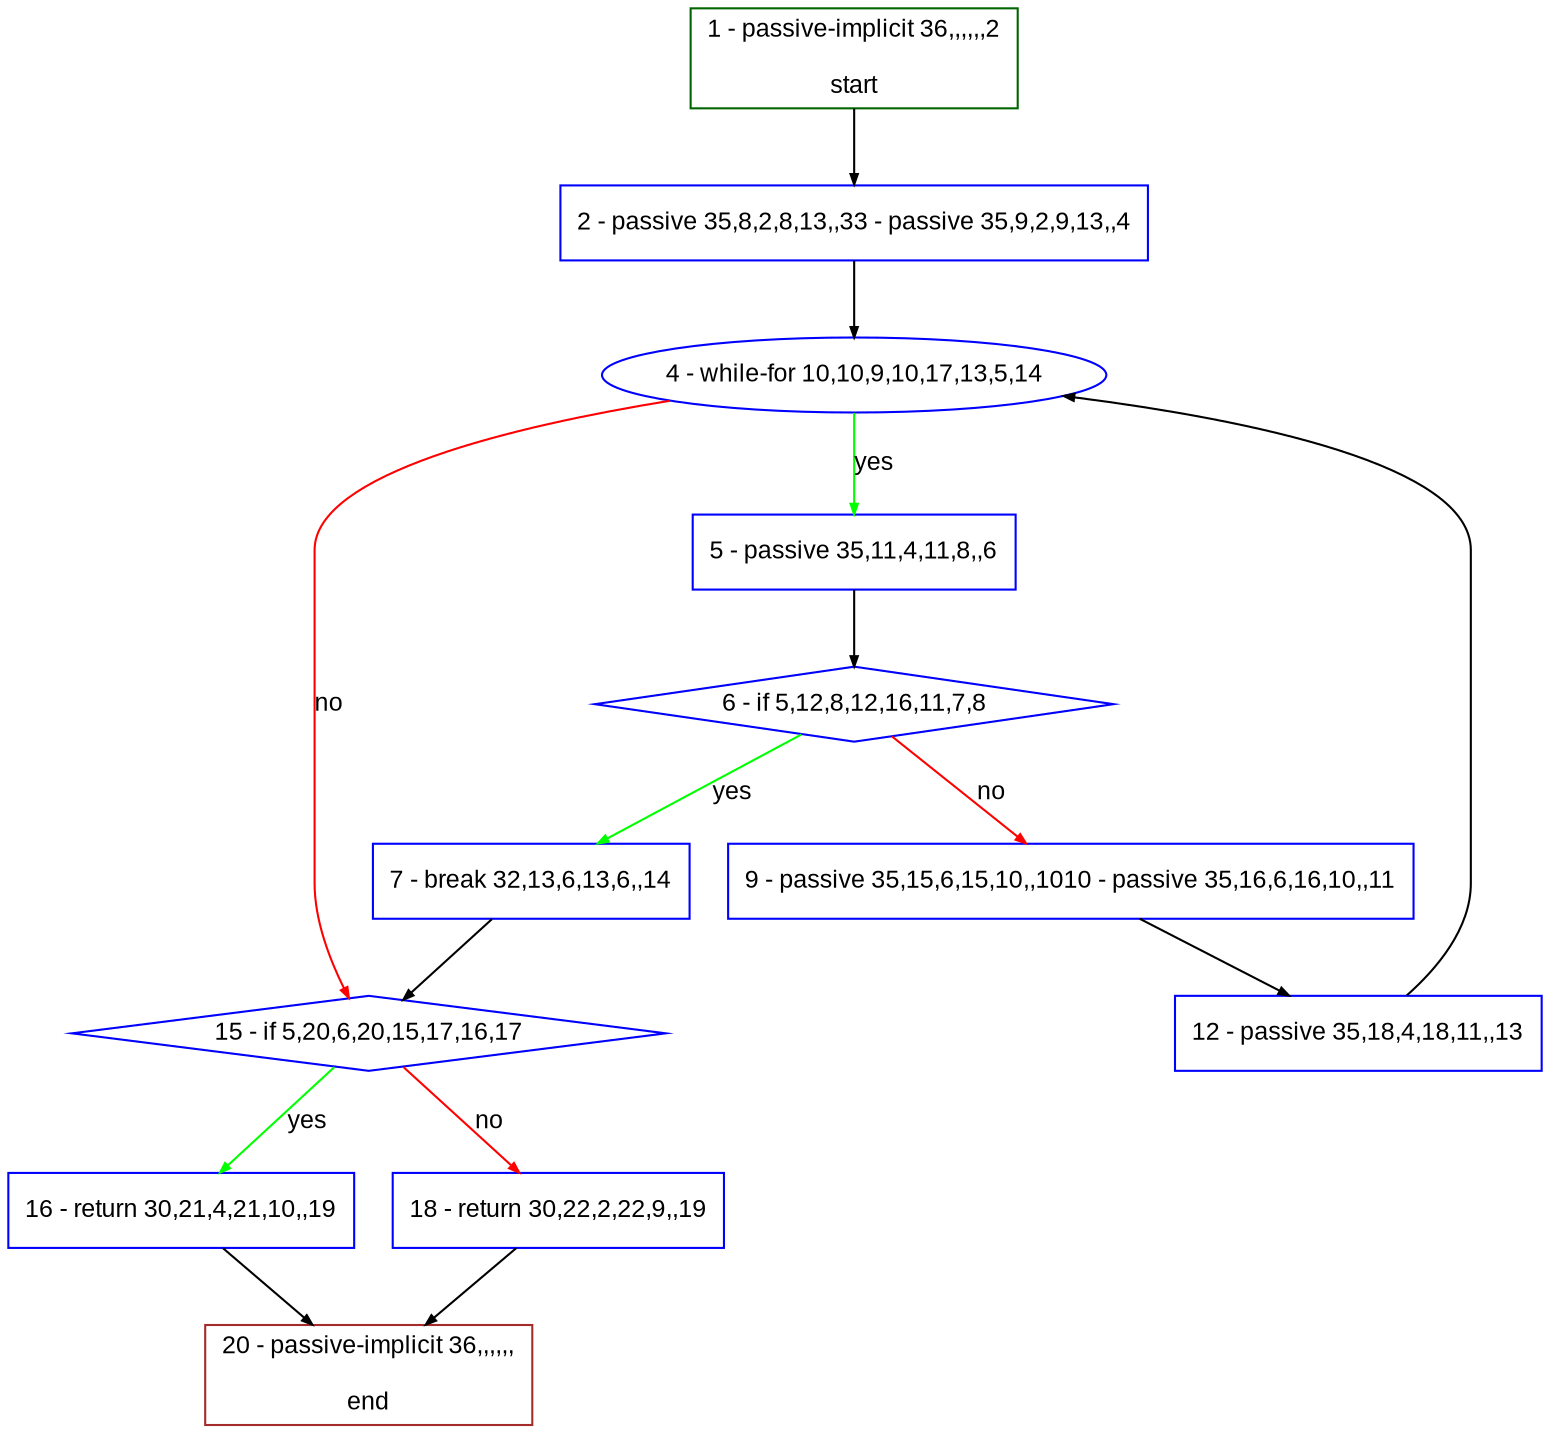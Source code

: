digraph "" {
  graph [bgcolor="white", fillcolor="#FFFFCC", pack="true", packmode="clust", fontname="Arial", label="", fontsize="12", compound="true", style="rounded,filled"];
  node [node_initialized="no", fillcolor="white", fontname="Arial", label="", color="grey", fontsize="12", fixedsize="false", compound="true", shape="rectangle", style="filled"];
  edge [arrowtail="none", lhead="", fontcolor="black", fontname="Arial", label="", color="black", fontsize="12", arrowhead="normal", arrowsize="0.5", compound="true", ltail="", dir="forward"];
  __N1 [fillcolor="#ffffff", label="2 - passive 35,8,2,8,13,,33 - passive 35,9,2,9,13,,4", color="#0000ff", shape="box", style="filled"];
  __N2 [fillcolor="#ffffff", label="1 - passive-implicit 36,,,,,,2\n\nstart", color="#006400", shape="box", style="filled"];
  __N3 [fillcolor="#ffffff", label="4 - while-for 10,10,9,10,17,13,5,14", color="#0000ff", shape="oval", style="filled"];
  __N4 [fillcolor="#ffffff", label="5 - passive 35,11,4,11,8,,6", color="#0000ff", shape="box", style="filled"];
  __N5 [fillcolor="#ffffff", label="15 - if 5,20,6,20,15,17,16,17", color="#0000ff", shape="diamond", style="filled"];
  __N6 [fillcolor="#ffffff", label="6 - if 5,12,8,12,16,11,7,8", color="#0000ff", shape="diamond", style="filled"];
  __N7 [fillcolor="#ffffff", label="7 - break 32,13,6,13,6,,14", color="#0000ff", shape="box", style="filled"];
  __N8 [fillcolor="#ffffff", label="9 - passive 35,15,6,15,10,,1010 - passive 35,16,6,16,10,,11", color="#0000ff", shape="box", style="filled"];
  __N9 [fillcolor="#ffffff", label="12 - passive 35,18,4,18,11,,13", color="#0000ff", shape="box", style="filled"];
  __N10 [fillcolor="#ffffff", label="16 - return 30,21,4,21,10,,19", color="#0000ff", shape="box", style="filled"];
  __N11 [fillcolor="#ffffff", label="18 - return 30,22,2,22,9,,19", color="#0000ff", shape="box", style="filled"];
  __N12 [fillcolor="#ffffff", label="20 - passive-implicit 36,,,,,,\n\nend", color="#a52a2a", shape="box", style="filled"];
  __N2 -> __N1 [arrowtail="none", color="#000000", label="", arrowhead="normal", dir="forward"];
  __N1 -> __N3 [arrowtail="none", color="#000000", label="", arrowhead="normal", dir="forward"];
  __N3 -> __N4 [arrowtail="none", color="#00ff00", label="yes", arrowhead="normal", dir="forward"];
  __N3 -> __N5 [arrowtail="none", color="#ff0000", label="no", arrowhead="normal", dir="forward"];
  __N4 -> __N6 [arrowtail="none", color="#000000", label="", arrowhead="normal", dir="forward"];
  __N6 -> __N7 [arrowtail="none", color="#00ff00", label="yes", arrowhead="normal", dir="forward"];
  __N6 -> __N8 [arrowtail="none", color="#ff0000", label="no", arrowhead="normal", dir="forward"];
  __N7 -> __N5 [arrowtail="none", color="#000000", label="", arrowhead="normal", dir="forward"];
  __N8 -> __N9 [arrowtail="none", color="#000000", label="", arrowhead="normal", dir="forward"];
  __N9 -> __N3 [arrowtail="none", color="#000000", label="", arrowhead="normal", dir="forward"];
  __N5 -> __N10 [arrowtail="none", color="#00ff00", label="yes", arrowhead="normal", dir="forward"];
  __N5 -> __N11 [arrowtail="none", color="#ff0000", label="no", arrowhead="normal", dir="forward"];
  __N10 -> __N12 [arrowtail="none", color="#000000", label="", arrowhead="normal", dir="forward"];
  __N11 -> __N12 [arrowtail="none", color="#000000", label="", arrowhead="normal", dir="forward"];
}
